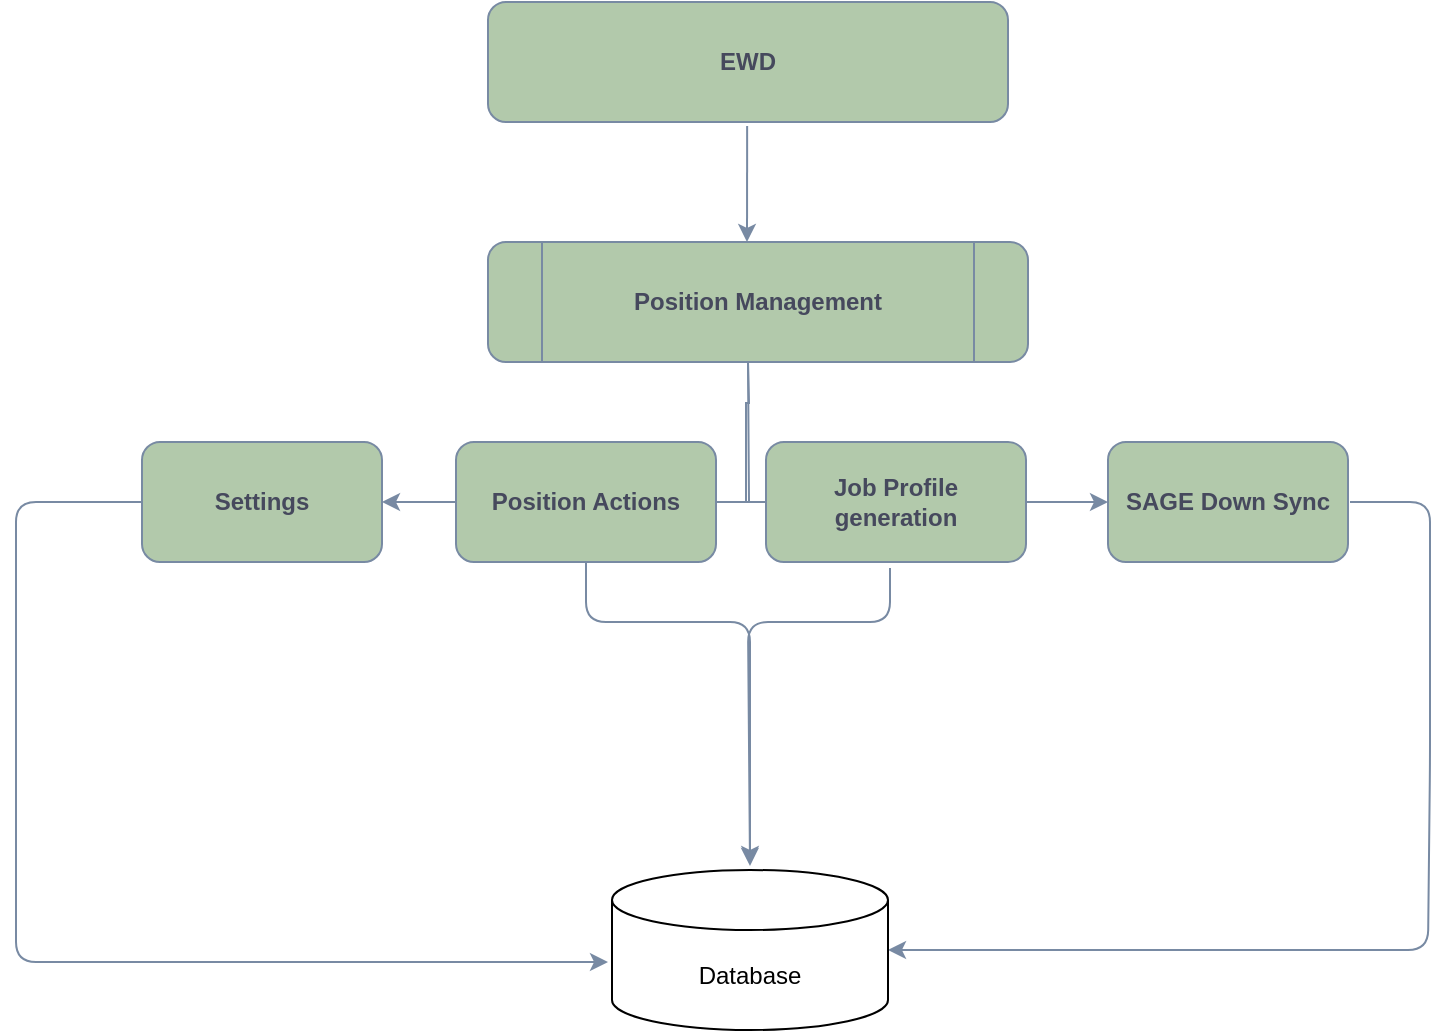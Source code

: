 <mxfile version="20.8.16" type="github">
  <diagram name="Page-1" id="5d7acffa-a066-3a61-03fe-96351882024d">
    <mxGraphModel dx="954" dy="616" grid="1" gridSize="10" guides="1" tooltips="1" connect="1" arrows="1" fold="1" page="1" pageScale="1" pageWidth="1100" pageHeight="850" background="#ffffff" math="0" shadow="0">
      <root>
        <mxCell id="0" />
        <mxCell id="1" parent="0" />
        <mxCell id="1uNn_0z8t6ovCo-_Ci0_-8" value="&lt;b&gt;EWD&lt;/b&gt;" style="rounded=1;whiteSpace=wrap;html=1;labelBackgroundColor=none;fillColor=#B2C9AB;strokeColor=#788AA3;fontColor=#46495D;" parent="1" vertex="1">
          <mxGeometry x="330" y="180" width="260" height="60" as="geometry" />
        </mxCell>
        <mxCell id="1uNn_0z8t6ovCo-_Ci0_-9" value="&lt;b&gt;Position Management&lt;/b&gt;" style="shape=process;whiteSpace=wrap;html=1;backgroundOutline=1;labelBackgroundColor=none;fillColor=#B2C9AB;strokeColor=#788AA3;fontColor=#46495D;rounded=1;" parent="1" vertex="1">
          <mxGeometry x="330" y="300" width="270" height="60" as="geometry" />
        </mxCell>
        <mxCell id="1uNn_0z8t6ovCo-_Ci0_-11" value="" style="endArrow=classic;html=1;rounded=1;entryX=0.5;entryY=0;entryDx=0;entryDy=0;exitX=0.536;exitY=1.04;exitDx=0;exitDy=0;exitPerimeter=0;labelBackgroundColor=none;strokeColor=#788AA3;fontColor=default;" parent="1" edge="1">
          <mxGeometry width="50" height="50" relative="1" as="geometry">
            <mxPoint x="459.58" y="242" as="sourcePoint" />
            <mxPoint x="459.5" y="300" as="targetPoint" />
          </mxGeometry>
        </mxCell>
        <mxCell id="1uNn_0z8t6ovCo-_Ci0_-20" value="" style="edgeStyle=orthogonalEdgeStyle;sourcePerimeterSpacing=0;targetPerimeterSpacing=0;startArrow=none;endArrow=none;rounded=1;targetPortConstraint=eastwest;sourcePortConstraint=northsouth;curved=0;rounded=0;labelBackgroundColor=none;strokeColor=#788AA3;fontColor=default;" parent="1" target="1uNn_0z8t6ovCo-_Ci0_-22" edge="1">
          <mxGeometry relative="1" as="geometry">
            <mxPoint x="460" y="360" as="sourcePoint" />
          </mxGeometry>
        </mxCell>
        <mxCell id="1uNn_0z8t6ovCo-_Ci0_-21" value="" style="edgeStyle=orthogonalEdgeStyle;sourcePerimeterSpacing=0;targetPerimeterSpacing=0;startArrow=none;endArrow=none;rounded=1;targetPortConstraint=eastwest;sourcePortConstraint=northsouth;curved=0;rounded=0;labelBackgroundColor=none;strokeColor=#788AA3;fontColor=default;" parent="1" target="1uNn_0z8t6ovCo-_Ci0_-23" edge="1">
          <mxGeometry relative="1" as="geometry">
            <mxPoint x="460" y="360" as="sourcePoint" />
          </mxGeometry>
        </mxCell>
        <mxCell id="1uNn_0z8t6ovCo-_Ci0_-27" value="" style="edgeStyle=orthogonalEdgeStyle;rounded=1;orthogonalLoop=1;jettySize=auto;html=1;labelBackgroundColor=none;strokeColor=#788AA3;fontColor=default;" parent="1" source="1uNn_0z8t6ovCo-_Ci0_-22" target="1uNn_0z8t6ovCo-_Ci0_-26" edge="1">
          <mxGeometry relative="1" as="geometry" />
        </mxCell>
        <mxCell id="1uNn_0z8t6ovCo-_Ci0_-22" value="&lt;b&gt;Position Actions&lt;/b&gt;" style="whiteSpace=wrap;html=1;align=center;verticalAlign=middle;treeFolding=1;treeMoving=1;labelBackgroundColor=none;fillColor=#B2C9AB;strokeColor=#788AA3;fontColor=#46495D;rounded=1;" parent="1" vertex="1">
          <mxGeometry x="314" y="400" width="130" height="60" as="geometry" />
        </mxCell>
        <mxCell id="1uNn_0z8t6ovCo-_Ci0_-25" value="" style="edgeStyle=orthogonalEdgeStyle;rounded=1;orthogonalLoop=1;jettySize=auto;html=1;labelBackgroundColor=none;strokeColor=#788AA3;fontColor=default;" parent="1" source="1uNn_0z8t6ovCo-_Ci0_-23" target="1uNn_0z8t6ovCo-_Ci0_-24" edge="1">
          <mxGeometry relative="1" as="geometry" />
        </mxCell>
        <mxCell id="1uNn_0z8t6ovCo-_Ci0_-23" value="&lt;b&gt;Job Profile&lt;br&gt;generation&lt;/b&gt;" style="whiteSpace=wrap;html=1;align=center;verticalAlign=middle;treeFolding=1;treeMoving=1;labelBackgroundColor=none;fillColor=#B2C9AB;strokeColor=#788AA3;fontColor=#46495D;rounded=1;" parent="1" vertex="1">
          <mxGeometry x="469" y="400" width="130" height="60" as="geometry" />
        </mxCell>
        <mxCell id="1uNn_0z8t6ovCo-_Ci0_-24" value="&lt;b&gt;SAGE Down Sync&lt;/b&gt;" style="whiteSpace=wrap;html=1;labelBackgroundColor=none;fillColor=#B2C9AB;strokeColor=#788AA3;fontColor=#46495D;rounded=1;" parent="1" vertex="1">
          <mxGeometry x="640" y="400" width="120" height="60" as="geometry" />
        </mxCell>
        <mxCell id="1uNn_0z8t6ovCo-_Ci0_-26" value="&lt;b&gt;Settings&lt;/b&gt;" style="whiteSpace=wrap;html=1;labelBackgroundColor=none;fillColor=#B2C9AB;strokeColor=#788AA3;fontColor=#46495D;rounded=1;" parent="1" vertex="1">
          <mxGeometry x="157" y="400" width="120" height="60" as="geometry" />
        </mxCell>
        <mxCell id="1uNn_0z8t6ovCo-_Ci0_-33" value="" style="endArrow=classic;html=1;rounded=1;exitX=0;exitY=0.5;exitDx=0;exitDy=0;labelBackgroundColor=none;strokeColor=#788AA3;fontColor=default;" parent="1" source="1uNn_0z8t6ovCo-_Ci0_-26" edge="1">
          <mxGeometry width="50" height="50" relative="1" as="geometry">
            <mxPoint x="280" y="570" as="sourcePoint" />
            <mxPoint x="390" y="660" as="targetPoint" />
            <Array as="points">
              <mxPoint x="94" y="430" />
              <mxPoint x="94" y="660" />
            </Array>
          </mxGeometry>
        </mxCell>
        <mxCell id="1uNn_0z8t6ovCo-_Ci0_-34" value="" style="endArrow=classic;html=1;rounded=1;labelBackgroundColor=none;strokeColor=#788AA3;fontColor=default;exitX=0.5;exitY=1;exitDx=0;exitDy=0;" parent="1" edge="1" source="1uNn_0z8t6ovCo-_Ci0_-22">
          <mxGeometry width="50" height="50" relative="1" as="geometry">
            <mxPoint x="379" y="471" as="sourcePoint" />
            <mxPoint x="461" y="611" as="targetPoint" />
            <Array as="points">
              <mxPoint x="379" y="490" />
              <mxPoint x="461" y="490" />
            </Array>
          </mxGeometry>
        </mxCell>
        <mxCell id="1uNn_0z8t6ovCo-_Ci0_-35" value="" style="endArrow=classic;html=1;rounded=1;labelBackgroundColor=none;strokeColor=#788AA3;fontColor=default;" parent="1" edge="1">
          <mxGeometry width="50" height="50" relative="1" as="geometry">
            <mxPoint x="531" y="463" as="sourcePoint" />
            <mxPoint x="461" y="612" as="targetPoint" />
            <Array as="points">
              <mxPoint x="531" y="490" />
              <mxPoint x="460" y="490" />
            </Array>
          </mxGeometry>
        </mxCell>
        <mxCell id="1uNn_0z8t6ovCo-_Ci0_-36" value="" style="endArrow=classic;html=1;rounded=1;exitX=1;exitY=0.5;exitDx=0;exitDy=0;entryX=1;entryY=0.5;entryDx=0;entryDy=0;labelBackgroundColor=none;strokeColor=#788AA3;fontColor=default;entryPerimeter=0;" parent="1" target="rIvGE0iNHvyY7L7wnH7d-1" edge="1">
          <mxGeometry width="50" height="50" relative="1" as="geometry">
            <mxPoint x="761" y="430" as="sourcePoint" />
            <mxPoint x="766" y="700" as="targetPoint" />
            <Array as="points">
              <mxPoint x="801" y="430" />
              <mxPoint x="801" y="560" />
              <mxPoint x="800" y="654" />
            </Array>
          </mxGeometry>
        </mxCell>
        <mxCell id="rIvGE0iNHvyY7L7wnH7d-1" value="Database" style="shape=cylinder3;whiteSpace=wrap;html=1;boundedLbl=1;backgroundOutline=1;size=15;" vertex="1" parent="1">
          <mxGeometry x="392" y="614" width="138" height="80" as="geometry" />
        </mxCell>
      </root>
    </mxGraphModel>
  </diagram>
</mxfile>
